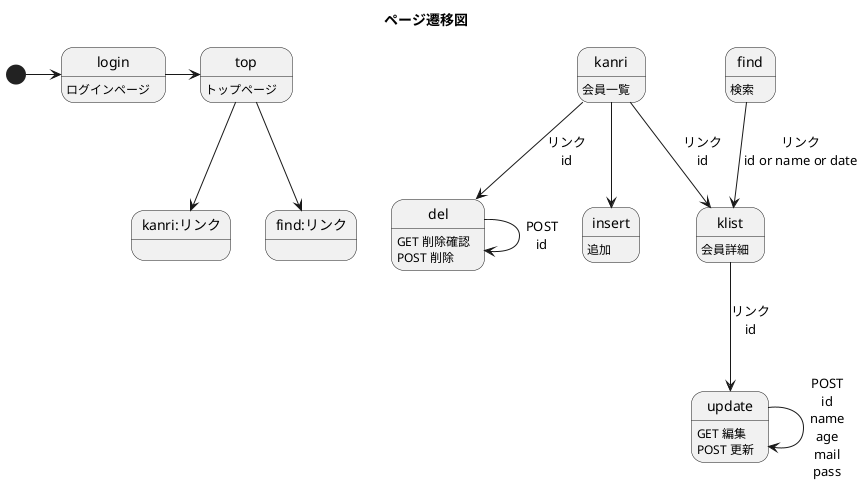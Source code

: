 @startuml
title ページ遷移図
login:ログインページ
top:トップページ
kanri : 会員一覧
del:GET 削除確認\nPOST 削除
update:GET 編集\nPOST 更新
insert:追加
klist:会員詳細
find:検索

[*]->login
login->top
top-->kanri:リンク
top-->find:リンク
kanri-->del:リンク\nid
kanri-->insert
kanri-->klist:リンク\nid
del-->del:POST\nid
find-->klist:リンク\nid or name or date

update-->update:POST\nid\nname\nage\nmail\npass
klist-->update:リンク\nid

@enduml